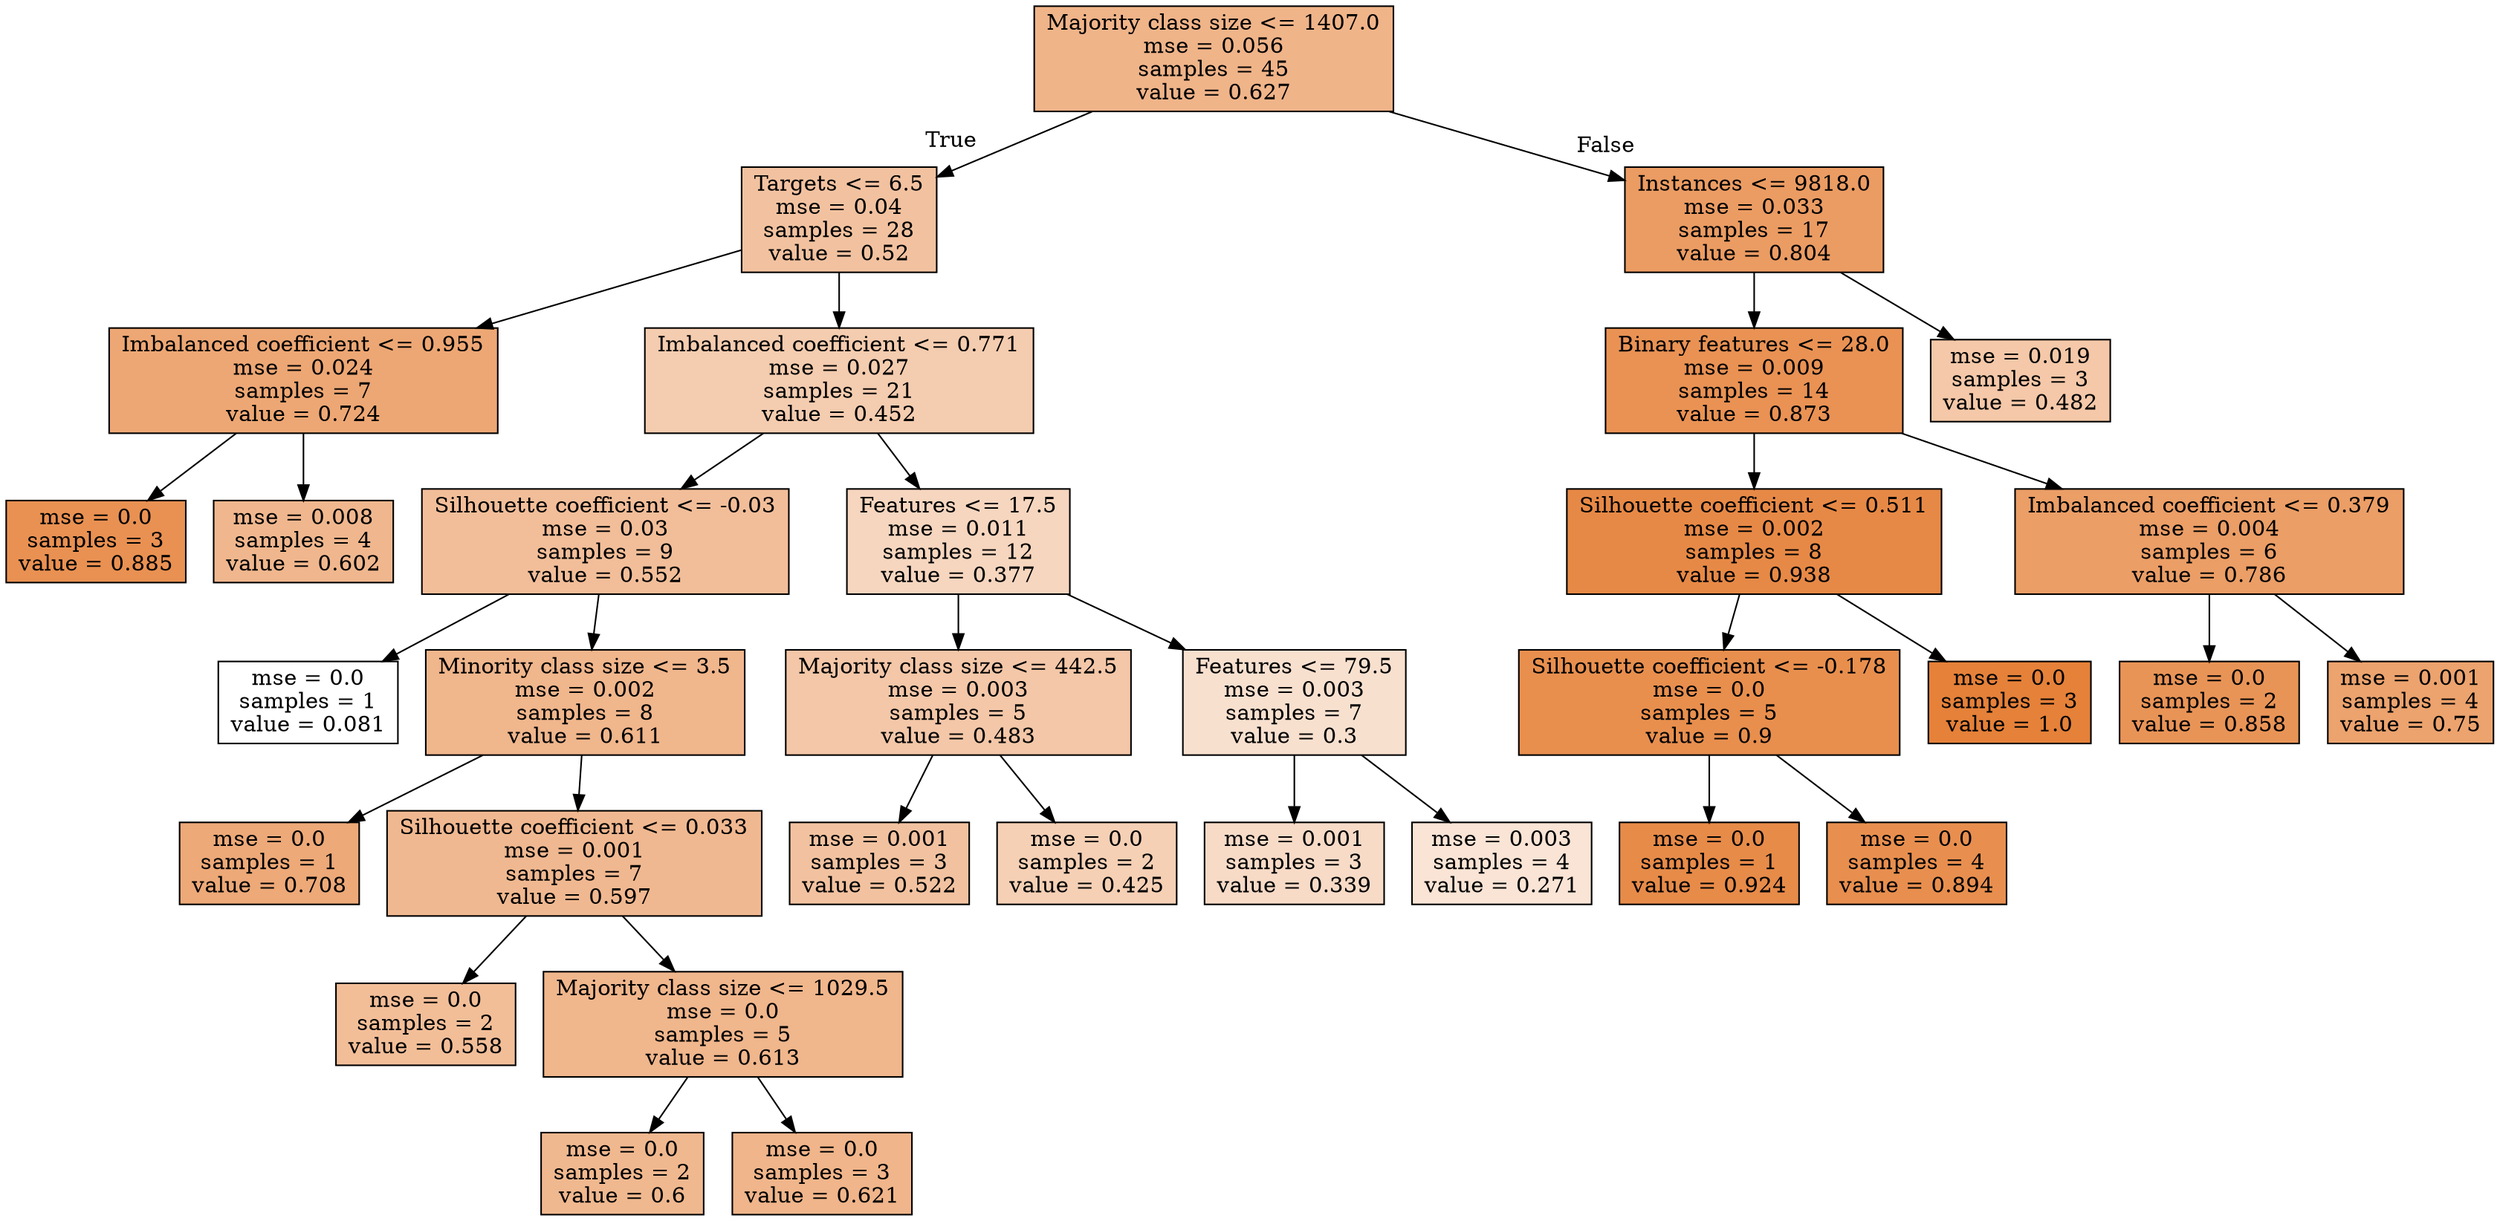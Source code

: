 digraph Tree {
node [shape=box, style="filled", color="black"] ;
0 [label="Majority class size <= 1407.0\nmse = 0.056\nsamples = 45\nvalue = 0.627", fillcolor="#e5813997"] ;
1 [label="Targets <= 6.5\nmse = 0.04\nsamples = 28\nvalue = 0.52", fillcolor="#e581397a"] ;
0 -> 1 [labeldistance=2.5, labelangle=45, headlabel="True"] ;
2 [label="Imbalanced coefficient <= 0.955\nmse = 0.024\nsamples = 7\nvalue = 0.724", fillcolor="#e58139b2"] ;
1 -> 2 ;
3 [label="mse = 0.0\nsamples = 3\nvalue = 0.885", fillcolor="#e58139df"] ;
2 -> 3 ;
4 [label="mse = 0.008\nsamples = 4\nvalue = 0.602", fillcolor="#e5813991"] ;
2 -> 4 ;
5 [label="Imbalanced coefficient <= 0.771\nmse = 0.027\nsamples = 21\nvalue = 0.452", fillcolor="#e5813967"] ;
1 -> 5 ;
6 [label="Silhouette coefficient <= -0.03\nmse = 0.03\nsamples = 9\nvalue = 0.552", fillcolor="#e5813983"] ;
5 -> 6 ;
7 [label="mse = 0.0\nsamples = 1\nvalue = 0.081", fillcolor="#e5813900"] ;
6 -> 7 ;
8 [label="Minority class size <= 3.5\nmse = 0.002\nsamples = 8\nvalue = 0.611", fillcolor="#e5813993"] ;
6 -> 8 ;
9 [label="mse = 0.0\nsamples = 1\nvalue = 0.708", fillcolor="#e58139ae"] ;
8 -> 9 ;
10 [label="Silhouette coefficient <= 0.033\nmse = 0.001\nsamples = 7\nvalue = 0.597", fillcolor="#e581398f"] ;
8 -> 10 ;
11 [label="mse = 0.0\nsamples = 2\nvalue = 0.558", fillcolor="#e5813984"] ;
10 -> 11 ;
12 [label="Majority class size <= 1029.5\nmse = 0.0\nsamples = 5\nvalue = 0.613", fillcolor="#e5813994"] ;
10 -> 12 ;
13 [label="mse = 0.0\nsamples = 2\nvalue = 0.6", fillcolor="#e5813990"] ;
12 -> 13 ;
14 [label="mse = 0.0\nsamples = 3\nvalue = 0.621", fillcolor="#e5813996"] ;
12 -> 14 ;
15 [label="Features <= 17.5\nmse = 0.011\nsamples = 12\nvalue = 0.377", fillcolor="#e5813952"] ;
5 -> 15 ;
16 [label="Majority class size <= 442.5\nmse = 0.003\nsamples = 5\nvalue = 0.483", fillcolor="#e5813970"] ;
15 -> 16 ;
17 [label="mse = 0.001\nsamples = 3\nvalue = 0.522", fillcolor="#e581397a"] ;
16 -> 17 ;
18 [label="mse = 0.0\nsamples = 2\nvalue = 0.425", fillcolor="#e581395f"] ;
16 -> 18 ;
19 [label="Features <= 79.5\nmse = 0.003\nsamples = 7\nvalue = 0.3", fillcolor="#e581393d"] ;
15 -> 19 ;
20 [label="mse = 0.001\nsamples = 3\nvalue = 0.339", fillcolor="#e5813948"] ;
19 -> 20 ;
21 [label="mse = 0.003\nsamples = 4\nvalue = 0.271", fillcolor="#e5813935"] ;
19 -> 21 ;
22 [label="Instances <= 9818.0\nmse = 0.033\nsamples = 17\nvalue = 0.804", fillcolor="#e58139c9"] ;
0 -> 22 [labeldistance=2.5, labelangle=-45, headlabel="False"] ;
23 [label="Binary features <= 28.0\nmse = 0.009\nsamples = 14\nvalue = 0.873", fillcolor="#e58139dc"] ;
22 -> 23 ;
24 [label="Silhouette coefficient <= 0.511\nmse = 0.002\nsamples = 8\nvalue = 0.938", fillcolor="#e58139ee"] ;
23 -> 24 ;
25 [label="Silhouette coefficient <= -0.178\nmse = 0.0\nsamples = 5\nvalue = 0.9", fillcolor="#e58139e3"] ;
24 -> 25 ;
26 [label="mse = 0.0\nsamples = 1\nvalue = 0.924", fillcolor="#e58139ea"] ;
25 -> 26 ;
27 [label="mse = 0.0\nsamples = 4\nvalue = 0.894", fillcolor="#e58139e2"] ;
25 -> 27 ;
28 [label="mse = 0.0\nsamples = 3\nvalue = 1.0", fillcolor="#e58139ff"] ;
24 -> 28 ;
29 [label="Imbalanced coefficient <= 0.379\nmse = 0.004\nsamples = 6\nvalue = 0.786", fillcolor="#e58139c4"] ;
23 -> 29 ;
30 [label="mse = 0.0\nsamples = 2\nvalue = 0.858", fillcolor="#e58139d8"] ;
29 -> 30 ;
31 [label="mse = 0.001\nsamples = 4\nvalue = 0.75", fillcolor="#e58139ba"] ;
29 -> 31 ;
32 [label="mse = 0.019\nsamples = 3\nvalue = 0.482", fillcolor="#e581396f"] ;
22 -> 32 ;
}